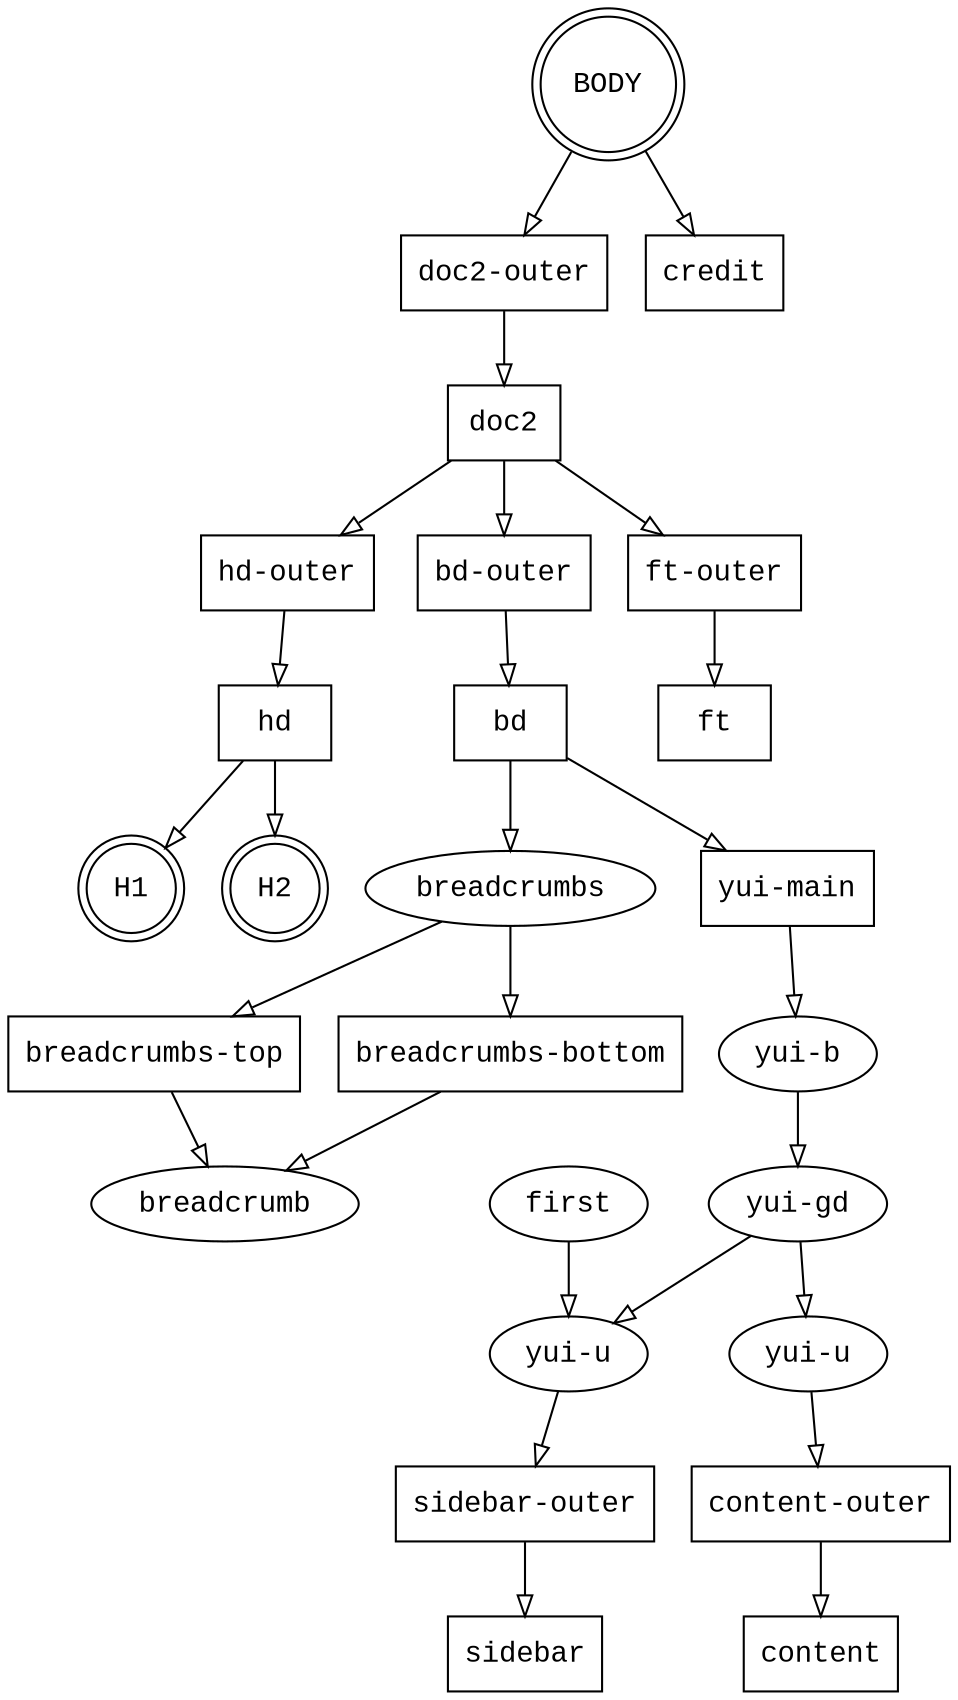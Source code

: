 digraph Theme {
	rankdir = TB;
	node [shape=box, fontname="Courier New"];
	edge [arrowhead=empty];

	{
		node [shape=doublecircle];
		BODY;
		H1;
		H2;
	}

	{
		node [shape=oval];
		breadcrumbs;
		breadcrumb;
		yui_b [label="yui-b"];
		yui_gd [label="yui-gd"];
		yui_u_first [label="yui-u"];
		yui_u [label="yui-u"];
		first;
	}

	{
		doc2_outer [label="doc2-outer"];
		hd_outer [label="hd-outer"];
		bd_outer [label="bd-outer"];
		ft_outer [label="ft-outer"];

		breadcrumbs_top [label="breadcrumbs-top"];
		breadcrumbs_bottom [label="breadcrumbs-bottom"];

		yui_main [label="yui-main"];
		sidebar_outer [label="sidebar-outer"];

		content_outer [label="content-outer"];
	}

	BODY -> doc2_outer;
	BODY -> credit;

	doc2_outer -> doc2;

	doc2 -> hd_outer -> hd;
	doc2 -> bd_outer -> bd;
	doc2 -> ft_outer -> ft;

	hd -> H1;
	hd -> H2;

	bd -> breadcrumbs;
	breadcrumbs -> breadcrumbs_top -> breadcrumb;
	breadcrumbs -> breadcrumbs_bottom -> breadcrumb;

	bd -> yui_main -> yui_b -> yui_gd;
	yui_gd -> yui_u_first;
	first -> yui_u_first;
	yui_gd -> yui_u;

	yui_u_first -> sidebar_outer;
	sidebar_outer -> sidebar;

	yui_u -> content_outer;
	content_outer -> content;
}
